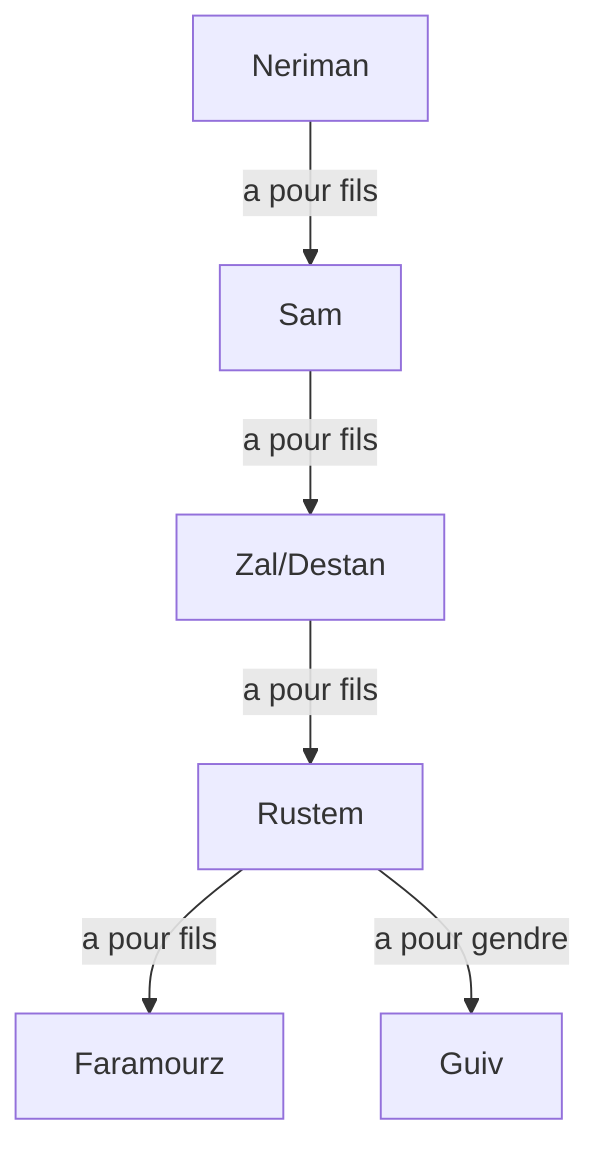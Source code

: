 graph TD
Neriman --a pour fils--> Sam
Sam --a pour fils--> Zal/Destan
Zal/Destan --a pour fils--> Rustem
Rustem --a pour fils--> Faramourz
Rustem --a pour gendre--> Guiv